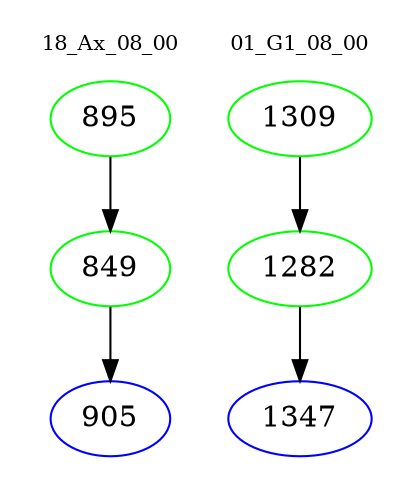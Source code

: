 digraph{
subgraph cluster_0 {
color = white
label = "18_Ax_08_00";
fontsize=10;
T0_895 [label="895", color="green"]
T0_895 -> T0_849 [color="black"]
T0_849 [label="849", color="green"]
T0_849 -> T0_905 [color="black"]
T0_905 [label="905", color="blue"]
}
subgraph cluster_1 {
color = white
label = "01_G1_08_00";
fontsize=10;
T1_1309 [label="1309", color="green"]
T1_1309 -> T1_1282 [color="black"]
T1_1282 [label="1282", color="green"]
T1_1282 -> T1_1347 [color="black"]
T1_1347 [label="1347", color="blue"]
}
}
